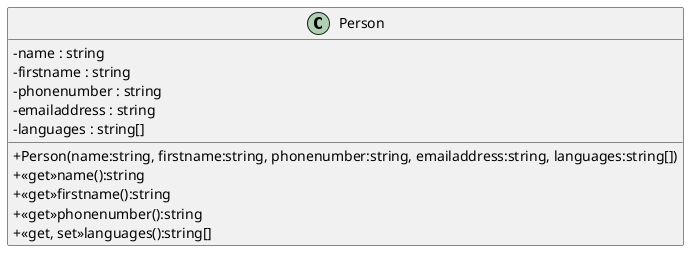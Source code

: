 @startuml
skinparam classAttributeIconSize 0
class Person{
    - name : string
    - firstname : string
    - phonenumber : string
    - emailaddress : string
    - languages : string[]

    + Person(name:string, firstname:string, phonenumber:string, emailaddress:string, languages:string[])
    + <<get>>name():string
    + <<get>>firstname():string
    + <<get>>phonenumber():string
    + <<get, set>>languages():string[]
}

@enduml
